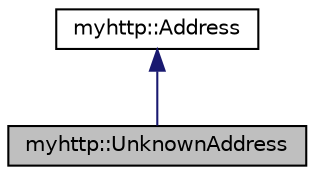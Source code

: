 digraph "myhttp::UnknownAddress"
{
 // LATEX_PDF_SIZE
  edge [fontname="Helvetica",fontsize="10",labelfontname="Helvetica",labelfontsize="10"];
  node [fontname="Helvetica",fontsize="10",shape=record];
  Node1 [label="myhttp::UnknownAddress",height=0.2,width=0.4,color="black", fillcolor="grey75", style="filled", fontcolor="black",tooltip="未知地址"];
  Node2 -> Node1 [dir="back",color="midnightblue",fontsize="10",style="solid",fontname="Helvetica"];
  Node2 [label="myhttp::Address",height=0.2,width=0.4,color="black", fillcolor="white", style="filled",URL="$classmyhttp_1_1Address.html",tooltip="网络地址的基类,抽象类"];
}
